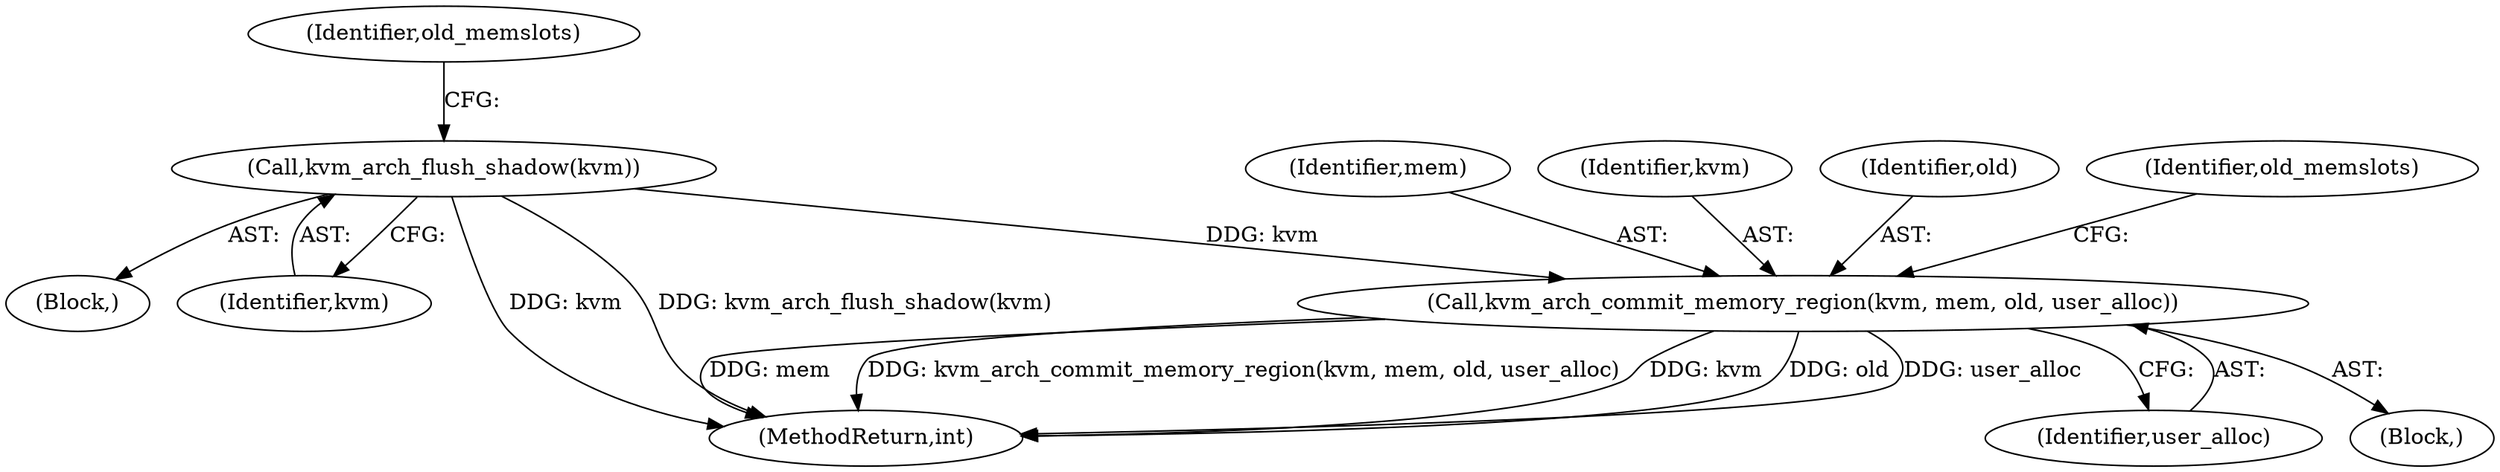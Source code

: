 digraph "0_linux_fa3d315a4ce2c0891cdde262562e710d95fba19e@pointer" {
"1000619" [label="(Call,kvm_arch_commit_memory_region(kvm, mem, old, user_alloc))"];
"1000523" [label="(Call,kvm_arch_flush_shadow(kvm))"];
"1000621" [label="(Identifier,mem)"];
"1000526" [label="(Identifier,old_memslots)"];
"1000620" [label="(Identifier,kvm)"];
"1000632" [label="(MethodReturn,int)"];
"1000623" [label="(Identifier,user_alloc)"];
"1000116" [label="(Block,)"];
"1000524" [label="(Identifier,kvm)"];
"1000622" [label="(Identifier,old)"];
"1000625" [label="(Identifier,old_memslots)"];
"1000619" [label="(Call,kvm_arch_commit_memory_region(kvm, mem, old, user_alloc))"];
"1000523" [label="(Call,kvm_arch_flush_shadow(kvm))"];
"1000454" [label="(Block,)"];
"1000619" -> "1000116"  [label="AST: "];
"1000619" -> "1000623"  [label="CFG: "];
"1000620" -> "1000619"  [label="AST: "];
"1000621" -> "1000619"  [label="AST: "];
"1000622" -> "1000619"  [label="AST: "];
"1000623" -> "1000619"  [label="AST: "];
"1000625" -> "1000619"  [label="CFG: "];
"1000619" -> "1000632"  [label="DDG: old"];
"1000619" -> "1000632"  [label="DDG: user_alloc"];
"1000619" -> "1000632"  [label="DDG: mem"];
"1000619" -> "1000632"  [label="DDG: kvm_arch_commit_memory_region(kvm, mem, old, user_alloc)"];
"1000619" -> "1000632"  [label="DDG: kvm"];
"1000523" -> "1000619"  [label="DDG: kvm"];
"1000523" -> "1000454"  [label="AST: "];
"1000523" -> "1000524"  [label="CFG: "];
"1000524" -> "1000523"  [label="AST: "];
"1000526" -> "1000523"  [label="CFG: "];
"1000523" -> "1000632"  [label="DDG: kvm"];
"1000523" -> "1000632"  [label="DDG: kvm_arch_flush_shadow(kvm)"];
}
